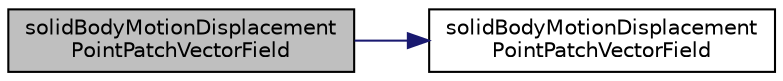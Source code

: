 digraph "solidBodyMotionDisplacementPointPatchVectorField"
{
  bgcolor="transparent";
  edge [fontname="Helvetica",fontsize="10",labelfontname="Helvetica",labelfontsize="10"];
  node [fontname="Helvetica",fontsize="10",shape=record];
  rankdir="LR";
  Node134 [label="solidBodyMotionDisplacement\lPointPatchVectorField",height=0.2,width=0.4,color="black", fillcolor="grey75", style="filled", fontcolor="black"];
  Node134 -> Node135 [color="midnightblue",fontsize="10",style="solid",fontname="Helvetica"];
  Node135 [label="solidBodyMotionDisplacement\lPointPatchVectorField",height=0.2,width=0.4,color="black",URL="$a22117.html#a98c4b6c499b4fa93ab3583c9c946a9a4",tooltip="Construct from patch and internal field. "];
}
